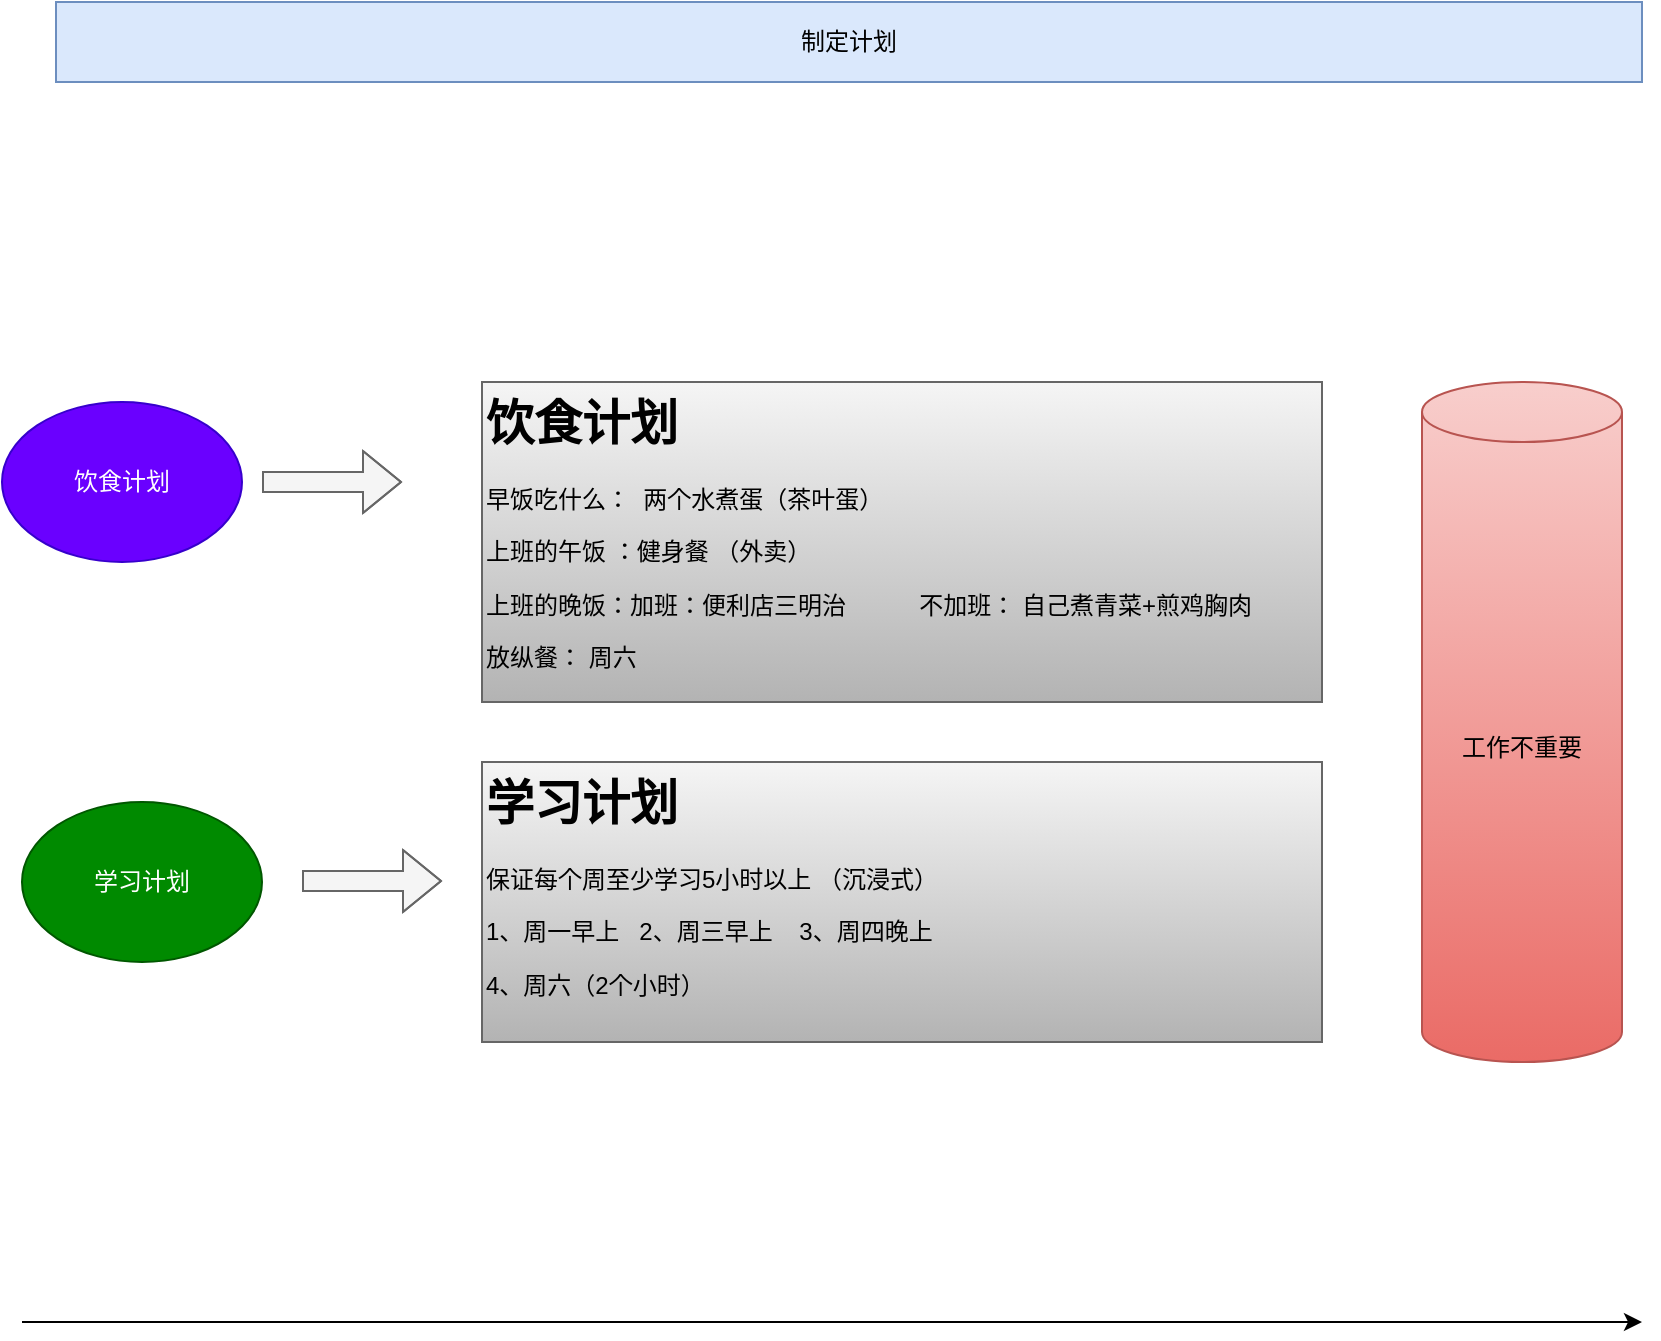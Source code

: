 <mxfile version="24.7.1" type="github">
  <diagram name="第 1 页" id="rxCOqaZMWurDvbbdeBvU">
    <mxGraphModel dx="1050" dy="530" grid="1" gridSize="10" guides="1" tooltips="1" connect="1" arrows="1" fold="1" page="1" pageScale="1" pageWidth="827" pageHeight="1169" math="0" shadow="0">
      <root>
        <mxCell id="0" />
        <mxCell id="1" parent="0" />
        <mxCell id="0nPajsyXm6vnVNVgFxhB-1" value="制定计划" style="rounded=0;whiteSpace=wrap;html=1;fillColor=#dae8fc;strokeColor=#6c8ebf;" vertex="1" parent="1">
          <mxGeometry x="137" y="90" width="793" height="40" as="geometry" />
        </mxCell>
        <mxCell id="0nPajsyXm6vnVNVgFxhB-4" value="饮食计划" style="ellipse;whiteSpace=wrap;html=1;fillColor=#6a00ff;fontColor=#ffffff;strokeColor=#3700CC;" vertex="1" parent="1">
          <mxGeometry x="110" y="290" width="120" height="80" as="geometry" />
        </mxCell>
        <mxCell id="0nPajsyXm6vnVNVgFxhB-5" value="" style="shape=flexArrow;endArrow=classic;html=1;rounded=0;fillColor=#f5f5f5;strokeColor=#666666;" edge="1" parent="1">
          <mxGeometry width="50" height="50" relative="1" as="geometry">
            <mxPoint x="240" y="330" as="sourcePoint" />
            <mxPoint x="310" y="330" as="targetPoint" />
            <Array as="points">
              <mxPoint x="260" y="330" />
            </Array>
          </mxGeometry>
        </mxCell>
        <mxCell id="0nPajsyXm6vnVNVgFxhB-6" value="&lt;h1 style=&quot;margin-top: 0px;&quot;&gt;饮食计划&lt;/h1&gt;&lt;p&gt;早饭吃什么：&amp;nbsp; 两个水煮蛋（茶叶蛋）&lt;/p&gt;&lt;p&gt;上班的午饭 ：健身餐 （外卖）&lt;/p&gt;&lt;p&gt;上班的晚饭：加班：便利店三明治&amp;nbsp; &amp;nbsp; &amp;nbsp; &amp;nbsp; &amp;nbsp; &amp;nbsp;不加班： 自己煮青菜+煎鸡胸肉&lt;/p&gt;&lt;p&gt;&lt;span style=&quot;background-color: initial;&quot;&gt;放纵餐： 周六&amp;nbsp;&lt;/span&gt;&lt;/p&gt;&lt;p&gt;&lt;span style=&quot;background-color: initial;&quot;&gt;&amp;nbsp;&lt;/span&gt;&lt;br&gt;&lt;/p&gt;" style="text;html=1;whiteSpace=wrap;overflow=hidden;rounded=0;fillColor=#f5f5f5;gradientColor=#b3b3b3;strokeColor=#666666;" vertex="1" parent="1">
          <mxGeometry x="350" y="280" width="420" height="160" as="geometry" />
        </mxCell>
        <mxCell id="0nPajsyXm6vnVNVgFxhB-7" value="学习计划" style="ellipse;whiteSpace=wrap;html=1;fillColor=#008a00;fontColor=#ffffff;strokeColor=#005700;" vertex="1" parent="1">
          <mxGeometry x="120" y="490" width="120" height="80" as="geometry" />
        </mxCell>
        <mxCell id="0nPajsyXm6vnVNVgFxhB-8" value="" style="shape=flexArrow;endArrow=classic;html=1;rounded=0;fillColor=#f5f5f5;strokeColor=#666666;" edge="1" parent="1">
          <mxGeometry width="50" height="50" relative="1" as="geometry">
            <mxPoint x="260" y="529.5" as="sourcePoint" />
            <mxPoint x="330" y="529.5" as="targetPoint" />
            <Array as="points">
              <mxPoint x="280" y="529.5" />
            </Array>
          </mxGeometry>
        </mxCell>
        <mxCell id="0nPajsyXm6vnVNVgFxhB-10" value="&lt;h1 style=&quot;margin-top: 0px;&quot;&gt;学习计划&lt;/h1&gt;&lt;p&gt;保证每个周至少学习5小时以上 （沉浸式）&lt;/p&gt;&lt;p&gt;1、周一早上&amp;nbsp; &amp;nbsp;2、周三早上&amp;nbsp; &amp;nbsp; 3、周四晚上&amp;nbsp;&amp;nbsp;&lt;/p&gt;&lt;p&gt;4、周六（2个小时）&lt;/p&gt;&lt;p&gt;&lt;br&gt;&lt;/p&gt;&lt;p&gt;&lt;br&gt;&lt;/p&gt;&lt;p&gt;&lt;br&gt;&lt;/p&gt;" style="text;html=1;whiteSpace=wrap;overflow=hidden;rounded=0;fillColor=#f5f5f5;gradientColor=#b3b3b3;strokeColor=#666666;" vertex="1" parent="1">
          <mxGeometry x="350" y="470" width="420" height="140" as="geometry" />
        </mxCell>
        <mxCell id="0nPajsyXm6vnVNVgFxhB-11" value="工作不重要" style="shape=cylinder3;whiteSpace=wrap;html=1;boundedLbl=1;backgroundOutline=1;size=15;fillColor=#f8cecc;gradientColor=#ea6b66;strokeColor=#b85450;" vertex="1" parent="1">
          <mxGeometry x="820" y="280" width="100" height="340" as="geometry" />
        </mxCell>
        <mxCell id="0nPajsyXm6vnVNVgFxhB-12" value="" style="endArrow=classic;html=1;rounded=0;" edge="1" parent="1">
          <mxGeometry width="50" height="50" relative="1" as="geometry">
            <mxPoint x="120" y="750" as="sourcePoint" />
            <mxPoint x="930" y="750" as="targetPoint" />
          </mxGeometry>
        </mxCell>
      </root>
    </mxGraphModel>
  </diagram>
</mxfile>
